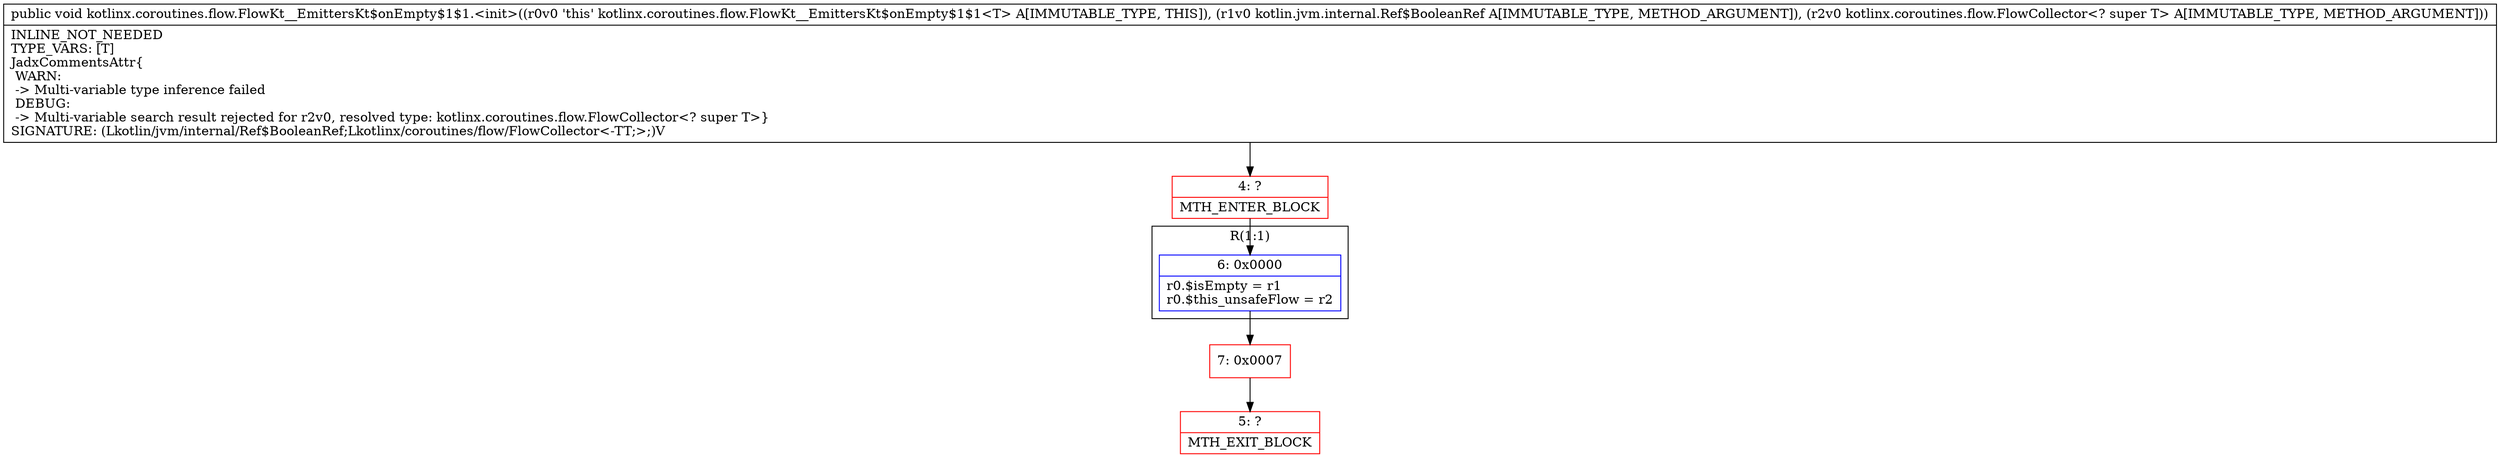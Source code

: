 digraph "CFG forkotlinx.coroutines.flow.FlowKt__EmittersKt$onEmpty$1$1.\<init\>(Lkotlin\/jvm\/internal\/Ref$BooleanRef;Lkotlinx\/coroutines\/flow\/FlowCollector;)V" {
subgraph cluster_Region_1425406845 {
label = "R(1:1)";
node [shape=record,color=blue];
Node_6 [shape=record,label="{6\:\ 0x0000|r0.$isEmpty = r1\lr0.$this_unsafeFlow = r2\l}"];
}
Node_4 [shape=record,color=red,label="{4\:\ ?|MTH_ENTER_BLOCK\l}"];
Node_7 [shape=record,color=red,label="{7\:\ 0x0007}"];
Node_5 [shape=record,color=red,label="{5\:\ ?|MTH_EXIT_BLOCK\l}"];
MethodNode[shape=record,label="{public void kotlinx.coroutines.flow.FlowKt__EmittersKt$onEmpty$1$1.\<init\>((r0v0 'this' kotlinx.coroutines.flow.FlowKt__EmittersKt$onEmpty$1$1\<T\> A[IMMUTABLE_TYPE, THIS]), (r1v0 kotlin.jvm.internal.Ref$BooleanRef A[IMMUTABLE_TYPE, METHOD_ARGUMENT]), (r2v0 kotlinx.coroutines.flow.FlowCollector\<? super T\> A[IMMUTABLE_TYPE, METHOD_ARGUMENT]))  | INLINE_NOT_NEEDED\lTYPE_VARS: [T]\lJadxCommentsAttr\{\l WARN: \l \-\> Multi\-variable type inference failed\l DEBUG: \l \-\> Multi\-variable search result rejected for r2v0, resolved type: kotlinx.coroutines.flow.FlowCollector\<? super T\>\}\lSIGNATURE: (Lkotlin\/jvm\/internal\/Ref$BooleanRef;Lkotlinx\/coroutines\/flow\/FlowCollector\<\-TT;\>;)V\l}"];
MethodNode -> Node_4;Node_6 -> Node_7;
Node_4 -> Node_6;
Node_7 -> Node_5;
}

